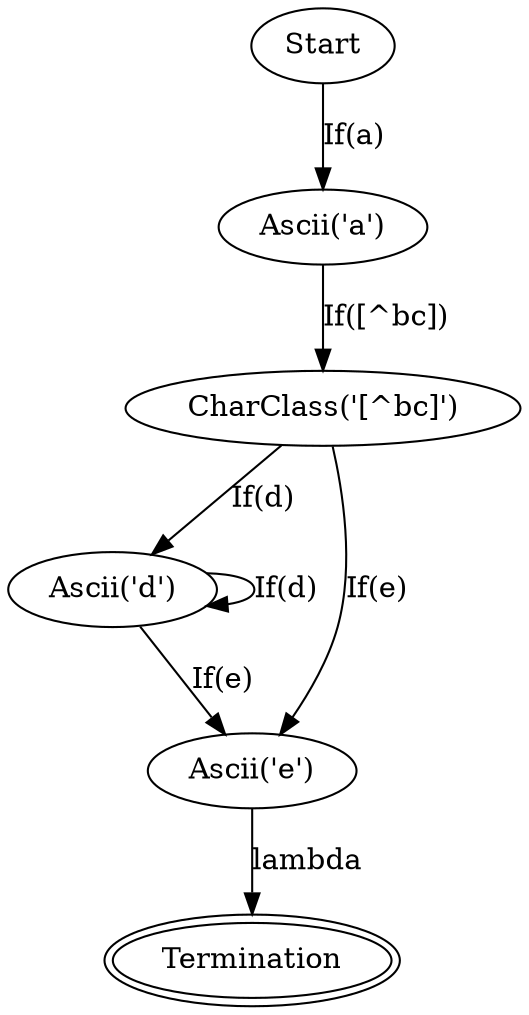 digraph FSM {
node0 [label="Start"];
node0 -> node1 [label="If(a)"];
node1 [label="Ascii('a')"];
node1 -> node2 [label="If([^bc])"];
node2 [label="CharClass('[^bc]')"];
node2 -> node3 [label="If(d)"];
node2 -> node4 [label="If(e)"];
node3 [label="Ascii('d')"];
node3 -> node3 [label="If(d)"];
node3 -> node4 [label="If(e)"];
node4 [label="Ascii('e')"];
node4 -> node5 [label="lambda"];
node5 [label="Termination", peripheries=2];
}